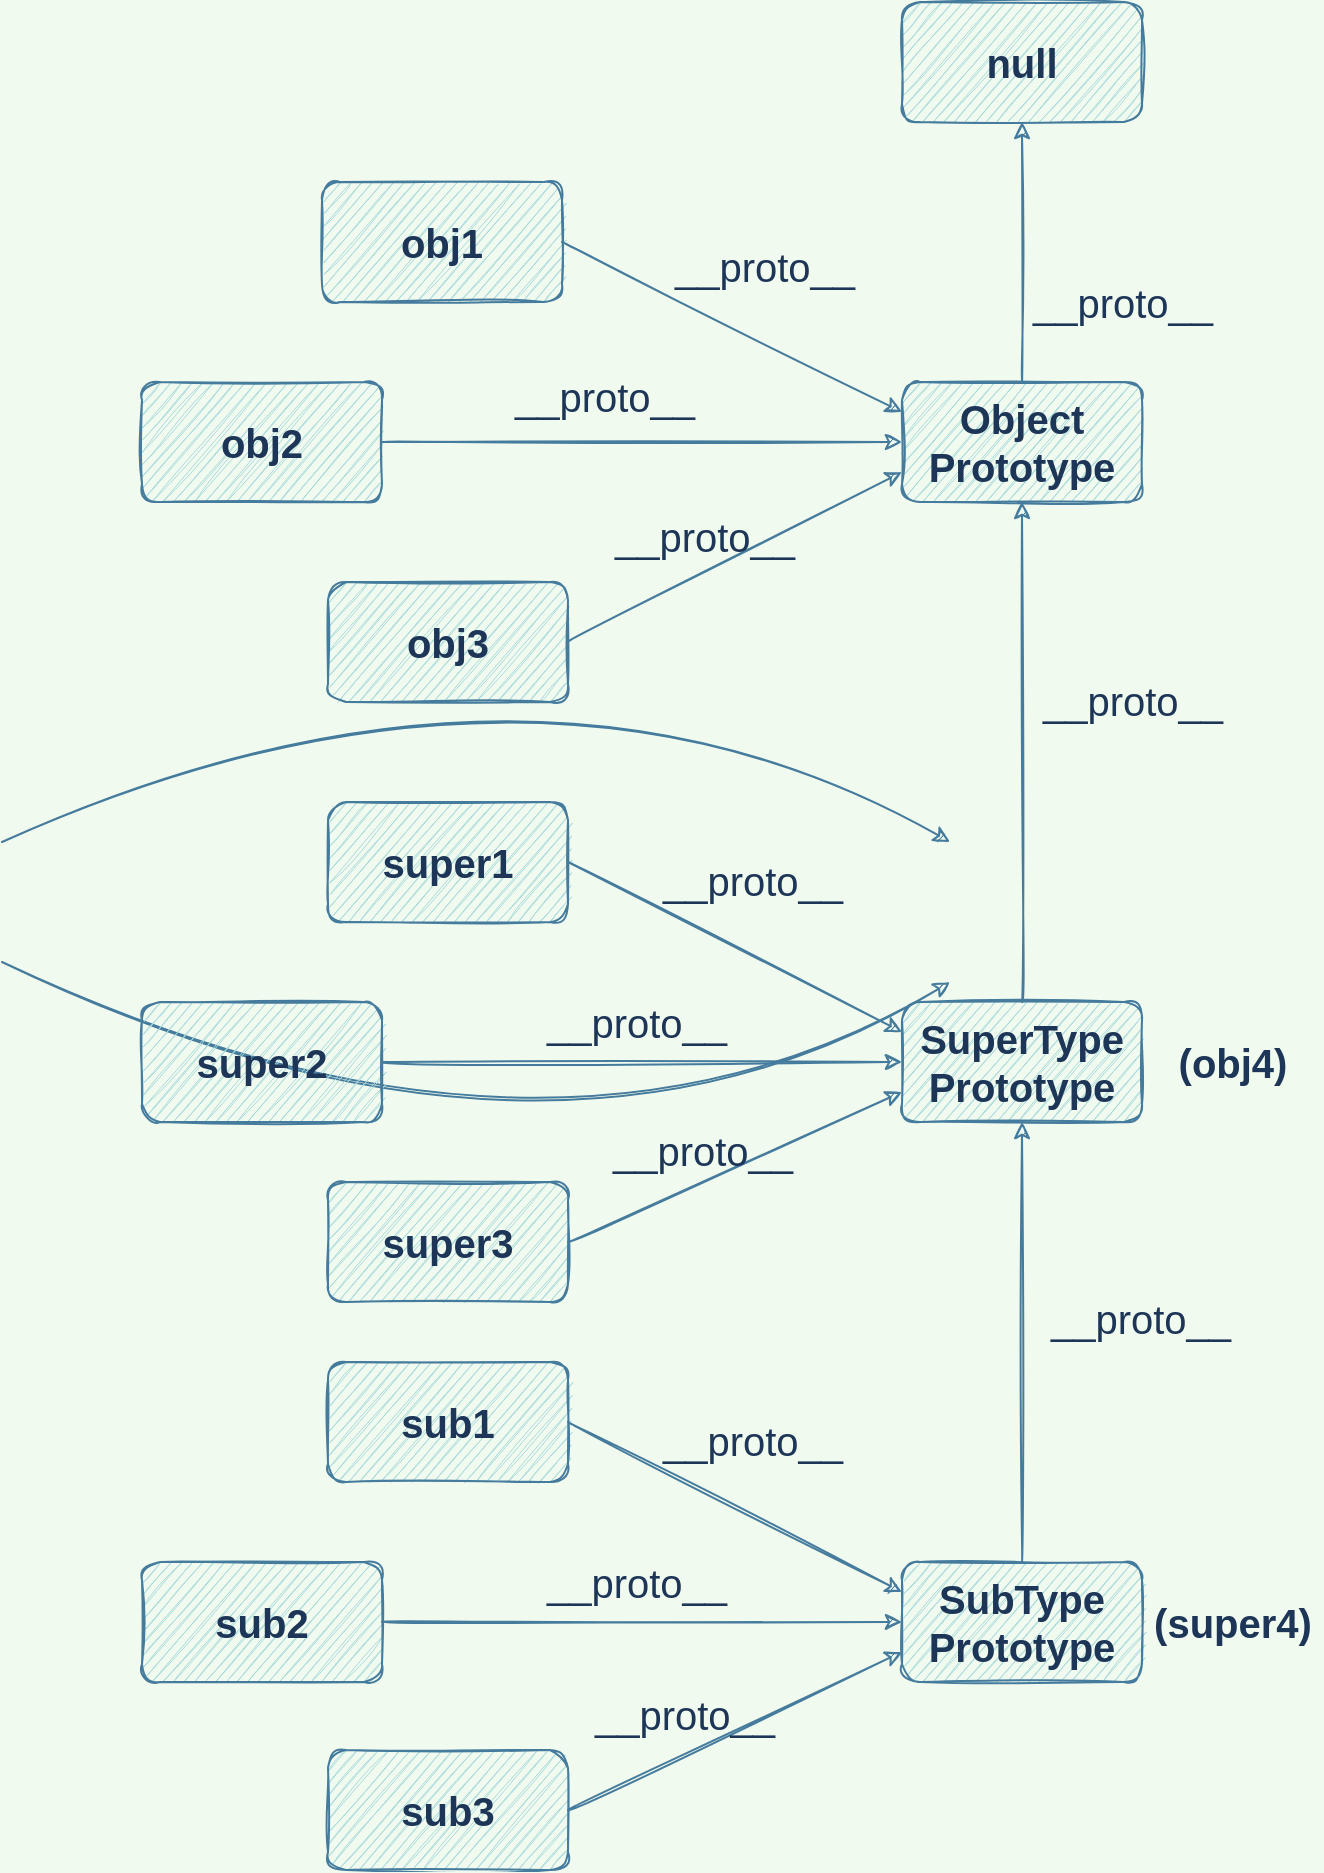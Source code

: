 <mxfile version="14.2.9" type="dropbox"><diagram id="B0ddarkSCNtASzivR3se" name="第 1 页"><mxGraphModel dx="1113" dy="760" grid="1" gridSize="10" guides="1" tooltips="1" connect="1" arrows="1" fold="1" page="1" pageScale="1" pageWidth="827" pageHeight="2069" background="#F1FAEE" math="0" shadow="0"><root><mxCell id="0"/><mxCell id="1" parent="0"/><mxCell id="anvt8YzbZgSC5yBPMMVC-9" value="obj1" style="whiteSpace=wrap;html=1;labelBackgroundColor=none;fontSize=20;align=center;fillColor=#A8DADC;strokeColor=#457B9D;fontColor=#1D3557;sketch=1;rounded=1;fontStyle=1" vertex="1" parent="1"><mxGeometry x="290" y="220" width="120" height="60" as="geometry"/></mxCell><mxCell id="anvt8YzbZgSC5yBPMMVC-14" value="Object Prototype" style="whiteSpace=wrap;html=1;labelBackgroundColor=none;fontSize=20;fillColor=#A8DADC;strokeColor=#457B9D;fontColor=#1D3557;sketch=1;rounded=1;fontStyle=1" vertex="1" parent="1"><mxGeometry x="580" y="320" width="120" height="60" as="geometry"/></mxCell><mxCell id="anvt8YzbZgSC5yBPMMVC-31" value="null" style="whiteSpace=wrap;html=1;strokeColor=#457B9D;fillColor=#A8DADC;fontColor=#1D3557;sketch=1;rounded=1;fontSize=20;fontStyle=1" vertex="1" parent="1"><mxGeometry x="580" y="130" width="120" height="60" as="geometry"/></mxCell><mxCell id="anvt8YzbZgSC5yBPMMVC-32" value="" style="endArrow=classic;html=1;fontSize=20;exitX=0.5;exitY=0;exitDx=0;exitDy=0;strokeColor=#457B9D;fontColor=#1D3557;entryX=0.5;entryY=1;entryDx=0;entryDy=0;labelBackgroundColor=#F1FAEE;sketch=1;curved=1;" edge="1" parent="1" source="anvt8YzbZgSC5yBPMMVC-14" target="anvt8YzbZgSC5yBPMMVC-31"><mxGeometry width="50" height="50" relative="1" as="geometry"><mxPoint x="630" y="255" as="sourcePoint"/><mxPoint x="720" y="255" as="targetPoint"/><Array as="points"/></mxGeometry></mxCell><mxCell id="anvt8YzbZgSC5yBPMMVC-35" value="__proto__" style="edgeLabel;html=1;align=center;verticalAlign=middle;resizable=0;points=[];fontSize=20;fontColor=#1D3557;labelBackgroundColor=none;" vertex="1" connectable="0" parent="anvt8YzbZgSC5yBPMMVC-32"><mxGeometry x="0.108" y="1" relative="1" as="geometry"><mxPoint x="51" y="31.76" as="offset"/></mxGeometry></mxCell><mxCell id="anvt8YzbZgSC5yBPMMVC-43" value="" style="endArrow=classic;html=1;fontSize=20;exitX=0.5;exitY=0;exitDx=0;exitDy=0;strokeColor=#457B9D;fontColor=#1D3557;entryX=0.5;entryY=1;entryDx=0;entryDy=0;labelBackgroundColor=#F1FAEE;sketch=1;curved=1;" edge="1" parent="1" source="anvt8YzbZgSC5yBPMMVC-92" target="anvt8YzbZgSC5yBPMMVC-14"><mxGeometry width="50" height="50" relative="1" as="geometry"><mxPoint x="640" y="550" as="sourcePoint"/><mxPoint x="660" y="390" as="targetPoint"/><Array as="points"/></mxGeometry></mxCell><mxCell id="anvt8YzbZgSC5yBPMMVC-49" value="" style="endArrow=classic;html=1;fontSize=20;exitX=1;exitY=0.5;exitDx=0;exitDy=0;strokeColor=#457B9D;fontColor=#1D3557;entryX=0;entryY=0.25;entryDx=0;entryDy=0;labelBackgroundColor=#F1FAEE;sketch=1;curved=1;" edge="1" parent="1" source="anvt8YzbZgSC5yBPMMVC-9" target="anvt8YzbZgSC5yBPMMVC-14"><mxGeometry width="50" height="50" relative="1" as="geometry"><mxPoint x="130" y="320" as="sourcePoint"/><mxPoint x="600" y="320" as="targetPoint"/><Array as="points"/></mxGeometry></mxCell><mxCell id="anvt8YzbZgSC5yBPMMVC-50" value="__proto__" style="edgeLabel;html=1;align=center;verticalAlign=middle;resizable=0;points=[];fontSize=20;fontColor=#1D3557;labelBackgroundColor=none;" vertex="1" connectable="0" parent="anvt8YzbZgSC5yBPMMVC-49"><mxGeometry x="-0.308" y="-8" relative="1" as="geometry"><mxPoint x="44.86" y="-24.79" as="offset"/></mxGeometry></mxCell><mxCell id="anvt8YzbZgSC5yBPMMVC-57" value="" style="endArrow=classic;html=1;fontSize=20;exitX=0.75;exitY=1;exitDx=0;exitDy=0;strokeColor=#457B9D;fontColor=#1D3557;entryX=0.25;entryY=1;entryDx=0;entryDy=0;labelBackgroundColor=#F1FAEE;sketch=1;curved=1;" edge="1" parent="1" target="anvt8YzbZgSC5yBPMMVC-38"><mxGeometry width="50" height="50" relative="1" as="geometry"><mxPoint x="130" y="610" as="sourcePoint"/><mxPoint x="604" y="620" as="targetPoint"/><Array as="points"><mxPoint x="404" y="740"/></Array></mxGeometry></mxCell><mxCell id="anvt8YzbZgSC5yBPMMVC-66" value="__proto__" style="edgeLabel;html=1;align=center;verticalAlign=middle;resizable=0;points=[];fontSize=20;fontColor=#1D3557;labelBackgroundColor=none;" vertex="1" connectable="0" parent="1"><mxGeometry x="670" y="480" as="geometry"><mxPoint x="25" y="-1" as="offset"/></mxGeometry></mxCell><mxCell id="anvt8YzbZgSC5yBPMMVC-85" value="" style="endArrow=classic;html=1;fontSize=20;exitX=0.75;exitY=0;exitDx=0;exitDy=0;strokeColor=#457B9D;fontColor=#1D3557;entryX=0.25;entryY=0;entryDx=0;entryDy=0;labelBackgroundColor=#F1FAEE;sketch=1;curved=1;" edge="1" parent="1" target="anvt8YzbZgSC5yBPMMVC-61"><mxGeometry width="50" height="50" relative="1" as="geometry"><mxPoint x="130.0" y="550" as="sourcePoint"/><mxPoint x="604" y="550" as="targetPoint"/><Array as="points"><mxPoint x="394" y="430"/></Array></mxGeometry></mxCell><mxCell id="anvt8YzbZgSC5yBPMMVC-90" value="super1" style="whiteSpace=wrap;html=1;labelBackgroundColor=none;fontSize=20;align=center;fillColor=#A8DADC;strokeColor=#457B9D;fontColor=#1D3557;sketch=1;rounded=1;fontStyle=1" vertex="1" parent="1"><mxGeometry x="293" y="530" width="120" height="60" as="geometry"/></mxCell><mxCell id="anvt8YzbZgSC5yBPMMVC-92" value="SuperType Prototype" style="whiteSpace=wrap;html=1;labelBackgroundColor=none;fontSize=20;fillColor=#A8DADC;strokeColor=#457B9D;fontColor=#1D3557;sketch=1;rounded=1;fontStyle=1" vertex="1" parent="1"><mxGeometry x="580" y="630" width="120" height="60" as="geometry"/></mxCell><mxCell id="anvt8YzbZgSC5yBPMMVC-98" value="" style="endArrow=classic;html=1;fontSize=20;exitX=0.5;exitY=0;exitDx=0;exitDy=0;strokeColor=#457B9D;fontColor=#1D3557;entryX=0.5;entryY=1;entryDx=0;entryDy=0;labelBackgroundColor=#F1FAEE;sketch=1;curved=1;" edge="1" parent="1" target="anvt8YzbZgSC5yBPMMVC-92" source="anvt8YzbZgSC5yBPMMVC-105"><mxGeometry width="50" height="50" relative="1" as="geometry"><mxPoint x="640" y="913.47" as="sourcePoint"/><mxPoint x="660" y="753.47" as="targetPoint"/><Array as="points"/></mxGeometry></mxCell><mxCell id="anvt8YzbZgSC5yBPMMVC-102" value="__proto__" style="edgeLabel;html=1;align=center;verticalAlign=middle;resizable=0;points=[];fontSize=20;fontColor=#1D3557;labelBackgroundColor=none;" vertex="1" connectable="0" parent="1"><mxGeometry x="690" y="780" as="geometry"><mxPoint x="9" y="8" as="offset"/></mxGeometry></mxCell><mxCell id="anvt8YzbZgSC5yBPMMVC-103" value="sub1" style="whiteSpace=wrap;html=1;labelBackgroundColor=none;fontSize=20;align=center;fillColor=#A8DADC;strokeColor=#457B9D;fontColor=#1D3557;sketch=1;rounded=1;fontStyle=1" vertex="1" parent="1"><mxGeometry x="293" y="810" width="120" height="60" as="geometry"/></mxCell><mxCell id="anvt8YzbZgSC5yBPMMVC-105" value="SubType Prototype" style="whiteSpace=wrap;html=1;labelBackgroundColor=none;fontSize=20;fillColor=#A8DADC;strokeColor=#457B9D;fontColor=#1D3557;sketch=1;rounded=1;fontStyle=1" vertex="1" parent="1"><mxGeometry x="580" y="910" width="120" height="60" as="geometry"/></mxCell><mxCell id="anvt8YzbZgSC5yBPMMVC-116" value="" style="endArrow=classic;html=1;fontSize=20;exitX=1;exitY=0.5;exitDx=0;exitDy=0;strokeColor=#457B9D;fontColor=#1D3557;entryX=0;entryY=0.25;entryDx=0;entryDy=0;labelBackgroundColor=#F1FAEE;sketch=1;curved=1;" edge="1" parent="1" source="anvt8YzbZgSC5yBPMMVC-90" target="anvt8YzbZgSC5yBPMMVC-92"><mxGeometry width="50" height="50" relative="1" as="geometry"><mxPoint x="129" y="660" as="sourcePoint"/><mxPoint x="599" y="660" as="targetPoint"/><Array as="points"/></mxGeometry></mxCell><mxCell id="anvt8YzbZgSC5yBPMMVC-117" value="__proto__" style="edgeLabel;html=1;align=center;verticalAlign=middle;resizable=0;points=[];fontSize=20;fontColor=#1D3557;labelBackgroundColor=none;" vertex="1" connectable="0" parent="anvt8YzbZgSC5yBPMMVC-116"><mxGeometry x="-0.308" y="-8" relative="1" as="geometry"><mxPoint x="37.06" y="-28" as="offset"/></mxGeometry></mxCell><mxCell id="anvt8YzbZgSC5yBPMMVC-118" value="" style="endArrow=classic;html=1;fontSize=20;exitX=1;exitY=0.5;exitDx=0;exitDy=0;strokeColor=#457B9D;fontColor=#1D3557;entryX=0;entryY=0.25;entryDx=0;entryDy=0;labelBackgroundColor=#F1FAEE;sketch=1;curved=1;" edge="1" parent="1" source="anvt8YzbZgSC5yBPMMVC-103" target="anvt8YzbZgSC5yBPMMVC-105"><mxGeometry width="50" height="50" relative="1" as="geometry"><mxPoint x="160" y="1060" as="sourcePoint"/><mxPoint x="630" y="1060" as="targetPoint"/><Array as="points"/></mxGeometry></mxCell><mxCell id="anvt8YzbZgSC5yBPMMVC-119" value="__proto__" style="edgeLabel;html=1;align=center;verticalAlign=middle;resizable=0;points=[];fontSize=20;fontColor=#1D3557;labelBackgroundColor=none;" vertex="1" connectable="0" parent="anvt8YzbZgSC5yBPMMVC-118"><mxGeometry x="-0.308" y="-8" relative="1" as="geometry"><mxPoint x="37.06" y="-28" as="offset"/></mxGeometry></mxCell><mxCell id="anvt8YzbZgSC5yBPMMVC-126" value="obj2" style="whiteSpace=wrap;html=1;labelBackgroundColor=none;fontSize=20;align=center;fillColor=#A8DADC;strokeColor=#457B9D;fontColor=#1D3557;sketch=1;rounded=1;fontStyle=1" vertex="1" parent="1"><mxGeometry x="200" y="320" width="120" height="60" as="geometry"/></mxCell><mxCell id="anvt8YzbZgSC5yBPMMVC-127" value="obj3" style="whiteSpace=wrap;html=1;labelBackgroundColor=none;fontSize=20;align=center;fillColor=#A8DADC;strokeColor=#457B9D;fontColor=#1D3557;sketch=1;rounded=1;fontStyle=1" vertex="1" parent="1"><mxGeometry x="293" y="420" width="120" height="60" as="geometry"/></mxCell><mxCell id="anvt8YzbZgSC5yBPMMVC-128" value="" style="endArrow=classic;html=1;fontSize=20;exitX=1;exitY=0.5;exitDx=0;exitDy=0;strokeColor=#457B9D;fontColor=#1D3557;labelBackgroundColor=#F1FAEE;sketch=1;curved=1;" edge="1" parent="1" source="anvt8YzbZgSC5yBPMMVC-126"><mxGeometry width="50" height="50" relative="1" as="geometry"><mxPoint x="420" y="280" as="sourcePoint"/><mxPoint x="580" y="350" as="targetPoint"/><Array as="points"/></mxGeometry></mxCell><mxCell id="anvt8YzbZgSC5yBPMMVC-129" value="__proto__" style="edgeLabel;html=1;align=center;verticalAlign=middle;resizable=0;points=[];fontSize=20;fontColor=#1D3557;labelBackgroundColor=none;" vertex="1" connectable="0" parent="anvt8YzbZgSC5yBPMMVC-128"><mxGeometry x="-0.308" y="-8" relative="1" as="geometry"><mxPoint x="20.64" y="-31.07" as="offset"/></mxGeometry></mxCell><mxCell id="anvt8YzbZgSC5yBPMMVC-130" value="" style="endArrow=classic;html=1;fontSize=20;exitX=1;exitY=0.5;exitDx=0;exitDy=0;strokeColor=#457B9D;fontColor=#1D3557;labelBackgroundColor=#F1FAEE;sketch=1;curved=1;entryX=0;entryY=0.75;entryDx=0;entryDy=0;" edge="1" parent="1" source="anvt8YzbZgSC5yBPMMVC-127" target="anvt8YzbZgSC5yBPMMVC-14"><mxGeometry width="50" height="50" relative="1" as="geometry"><mxPoint x="420" y="380" as="sourcePoint"/><mxPoint x="590" y="360" as="targetPoint"/><Array as="points"/></mxGeometry></mxCell><mxCell id="anvt8YzbZgSC5yBPMMVC-131" value="__proto__" style="edgeLabel;html=1;align=center;verticalAlign=middle;resizable=0;points=[];fontSize=20;fontColor=#1D3557;labelBackgroundColor=none;" vertex="1" connectable="0" parent="anvt8YzbZgSC5yBPMMVC-130"><mxGeometry x="-0.308" y="-8" relative="1" as="geometry"><mxPoint x="5.71" y="-31.07" as="offset"/></mxGeometry></mxCell><mxCell id="anvt8YzbZgSC5yBPMMVC-132" value="super2" style="whiteSpace=wrap;html=1;labelBackgroundColor=none;fontSize=20;align=center;fillColor=#A8DADC;strokeColor=#457B9D;fontColor=#1D3557;sketch=1;rounded=1;fontStyle=1" vertex="1" parent="1"><mxGeometry x="200" y="630" width="120" height="60" as="geometry"/></mxCell><mxCell id="anvt8YzbZgSC5yBPMMVC-133" value="super3" style="whiteSpace=wrap;html=1;labelBackgroundColor=none;fontSize=20;align=center;fillColor=#A8DADC;strokeColor=#457B9D;fontColor=#1D3557;sketch=1;rounded=1;fontStyle=1" vertex="1" parent="1"><mxGeometry x="293" y="720" width="120" height="60" as="geometry"/></mxCell><mxCell id="anvt8YzbZgSC5yBPMMVC-134" value="" style="endArrow=classic;html=1;fontSize=20;exitX=1;exitY=0.5;exitDx=0;exitDy=0;strokeColor=#457B9D;fontColor=#1D3557;labelBackgroundColor=#F1FAEE;sketch=1;curved=1;entryX=0;entryY=0.5;entryDx=0;entryDy=0;" edge="1" parent="1" source="anvt8YzbZgSC5yBPMMVC-132" target="anvt8YzbZgSC5yBPMMVC-92"><mxGeometry width="50" height="50" relative="1" as="geometry"><mxPoint x="423" y="570" as="sourcePoint"/><mxPoint x="580" y="660" as="targetPoint"/><Array as="points"/></mxGeometry></mxCell><mxCell id="anvt8YzbZgSC5yBPMMVC-135" value="__proto__" style="edgeLabel;html=1;align=center;verticalAlign=middle;resizable=0;points=[];fontSize=20;fontColor=#1D3557;labelBackgroundColor=none;" vertex="1" connectable="0" parent="anvt8YzbZgSC5yBPMMVC-134"><mxGeometry x="-0.308" y="-8" relative="1" as="geometry"><mxPoint x="37.06" y="-28" as="offset"/></mxGeometry></mxCell><mxCell id="anvt8YzbZgSC5yBPMMVC-136" value="" style="endArrow=classic;html=1;fontSize=20;exitX=1;exitY=0.5;exitDx=0;exitDy=0;strokeColor=#457B9D;fontColor=#1D3557;labelBackgroundColor=#F1FAEE;sketch=1;curved=1;entryX=0;entryY=0.75;entryDx=0;entryDy=0;" edge="1" parent="1" source="anvt8YzbZgSC5yBPMMVC-133" target="anvt8YzbZgSC5yBPMMVC-92"><mxGeometry width="50" height="50" relative="1" as="geometry"><mxPoint x="330" y="660" as="sourcePoint"/><mxPoint x="590" y="670" as="targetPoint"/><Array as="points"/></mxGeometry></mxCell><mxCell id="anvt8YzbZgSC5yBPMMVC-137" value="__proto__" style="edgeLabel;html=1;align=center;verticalAlign=middle;resizable=0;points=[];fontSize=20;fontColor=#1D3557;labelBackgroundColor=none;" vertex="1" connectable="0" parent="anvt8YzbZgSC5yBPMMVC-136"><mxGeometry x="-0.308" y="-8" relative="1" as="geometry"><mxPoint x="5.77" y="-28" as="offset"/></mxGeometry></mxCell><mxCell id="anvt8YzbZgSC5yBPMMVC-138" value="sub2" style="whiteSpace=wrap;html=1;labelBackgroundColor=none;fontSize=20;align=center;fillColor=#A8DADC;strokeColor=#457B9D;fontColor=#1D3557;sketch=1;rounded=1;fontStyle=1" vertex="1" parent="1"><mxGeometry x="200" y="910" width="120" height="60" as="geometry"/></mxCell><mxCell id="anvt8YzbZgSC5yBPMMVC-139" value="sub3" style="whiteSpace=wrap;html=1;labelBackgroundColor=none;fontSize=20;align=center;fillColor=#A8DADC;strokeColor=#457B9D;fontColor=#1D3557;sketch=1;rounded=1;fontStyle=1" vertex="1" parent="1"><mxGeometry x="293" y="1004" width="120" height="60" as="geometry"/></mxCell><mxCell id="anvt8YzbZgSC5yBPMMVC-140" value="" style="endArrow=classic;html=1;fontSize=20;exitX=1;exitY=0.5;exitDx=0;exitDy=0;strokeColor=#457B9D;fontColor=#1D3557;entryX=0;entryY=0.5;entryDx=0;entryDy=0;labelBackgroundColor=#F1FAEE;sketch=1;curved=1;" edge="1" parent="1" source="anvt8YzbZgSC5yBPMMVC-138" target="anvt8YzbZgSC5yBPMMVC-105"><mxGeometry width="50" height="50" relative="1" as="geometry"><mxPoint x="423" y="840" as="sourcePoint"/><mxPoint x="590" y="950" as="targetPoint"/><Array as="points"/></mxGeometry></mxCell><mxCell id="anvt8YzbZgSC5yBPMMVC-141" value="__proto__" style="edgeLabel;html=1;align=center;verticalAlign=middle;resizable=0;points=[];fontSize=20;fontColor=#1D3557;labelBackgroundColor=none;" vertex="1" connectable="0" parent="anvt8YzbZgSC5yBPMMVC-140"><mxGeometry x="-0.308" y="-8" relative="1" as="geometry"><mxPoint x="37.06" y="-28" as="offset"/></mxGeometry></mxCell><mxCell id="anvt8YzbZgSC5yBPMMVC-142" value="" style="endArrow=classic;html=1;fontSize=20;exitX=1;exitY=0.5;exitDx=0;exitDy=0;strokeColor=#457B9D;fontColor=#1D3557;entryX=0;entryY=0.75;entryDx=0;entryDy=0;labelBackgroundColor=#F1FAEE;sketch=1;curved=1;" edge="1" parent="1" source="anvt8YzbZgSC5yBPMMVC-139" target="anvt8YzbZgSC5yBPMMVC-105"><mxGeometry width="50" height="50" relative="1" as="geometry"><mxPoint x="330" y="930" as="sourcePoint"/><mxPoint x="590" y="950" as="targetPoint"/><Array as="points"/></mxGeometry></mxCell><mxCell id="anvt8YzbZgSC5yBPMMVC-143" value="__proto__" style="edgeLabel;html=1;align=center;verticalAlign=middle;resizable=0;points=[];fontSize=20;fontColor=#1D3557;labelBackgroundColor=none;" vertex="1" connectable="0" parent="anvt8YzbZgSC5yBPMMVC-142"><mxGeometry x="-0.308" y="-8" relative="1" as="geometry"><mxPoint x="-3.85" y="-28" as="offset"/></mxGeometry></mxCell><mxCell id="anvt8YzbZgSC5yBPMMVC-144" value="&lt;b&gt;(super4)&lt;/b&gt;" style="text;html=1;resizable=0;autosize=1;align=center;verticalAlign=middle;points=[];fillColor=none;strokeColor=none;rounded=0;labelBackgroundColor=none;sketch=1;fontSize=20;fontColor=#1D3557;" vertex="1" parent="1"><mxGeometry x="700" y="925" width="90" height="30" as="geometry"/></mxCell><mxCell id="anvt8YzbZgSC5yBPMMVC-145" value="&lt;b&gt;(obj4)&lt;/b&gt;" style="text;html=1;resizable=0;autosize=1;align=center;verticalAlign=middle;points=[];fillColor=none;strokeColor=none;rounded=0;labelBackgroundColor=none;sketch=1;fontSize=20;fontColor=#1D3557;" vertex="1" parent="1"><mxGeometry x="710" y="645" width="70" height="30" as="geometry"/></mxCell></root></mxGraphModel></diagram></mxfile>